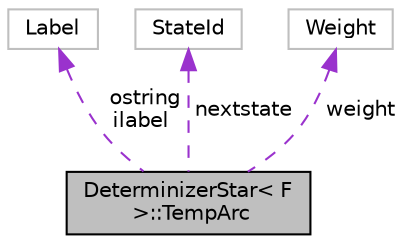 digraph "DeterminizerStar&lt; F &gt;::TempArc"
{
  edge [fontname="Helvetica",fontsize="10",labelfontname="Helvetica",labelfontsize="10"];
  node [fontname="Helvetica",fontsize="10",shape=record];
  Node1 [label="DeterminizerStar\< F\l \>::TempArc",height=0.2,width=0.4,color="black", fillcolor="grey75", style="filled", fontcolor="black"];
  Node2 -> Node1 [dir="back",color="darkorchid3",fontsize="10",style="dashed",label=" ostring\nilabel" ,fontname="Helvetica"];
  Node2 [label="Label",height=0.2,width=0.4,color="grey75", fillcolor="white", style="filled"];
  Node3 -> Node1 [dir="back",color="darkorchid3",fontsize="10",style="dashed",label=" nextstate" ,fontname="Helvetica"];
  Node3 [label="StateId",height=0.2,width=0.4,color="grey75", fillcolor="white", style="filled"];
  Node4 -> Node1 [dir="back",color="darkorchid3",fontsize="10",style="dashed",label=" weight" ,fontname="Helvetica"];
  Node4 [label="Weight",height=0.2,width=0.4,color="grey75", fillcolor="white", style="filled"];
}
